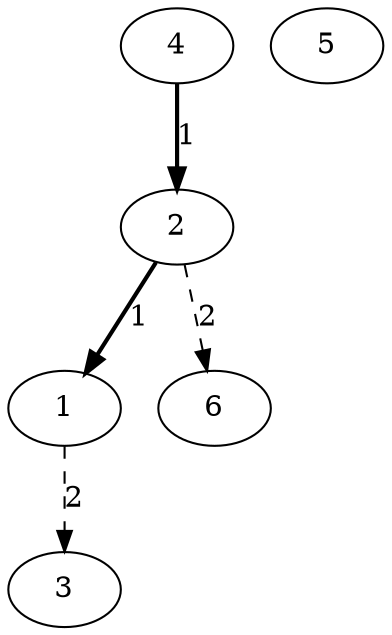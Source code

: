 digraph G {
4 -> 2 [style=bold, label=1];
2 -> 1 [style=bold, label=1];
1 -> 3 [style=dashed, label=2];
2 -> 6 [style=dashed, label=2];
1; 
2; 
3; 
4; 
5; 
6; 
}
